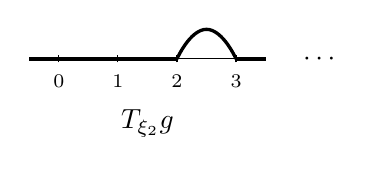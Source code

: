 \begin{tikzpicture}[scale=0.75]
  \pgfmathsetmacro{\xO}{2}
  \draw (-.5,0)--(3.5,0);
%  \draw (0,0)--(0,.6);

  \draw[very thick] plot[smooth,tension=1]
  coordinates{({\xO},0) ({.5+\xO}, .5) ({1+\xO},0)};
  \draw[very thick] (-0.5,0)--(\xO,0);
  \draw[very thick] ({\xO+1},0)--(3.5,0);


  \foreach \x in {0, 1, 2, 3}{
               \draw[thin] (\x,-0.06)--(\x,0.06);
               \draw (\x, -0.1) node[below] {\scriptsize $\x$};
};
  \draw (1.5,-0.7) node[below] {$T_{\xi_2}g$};
  \draw (3.5,0) node[right] {$\quad\cdots$};

%  \foreach \x in {0.5}{
%               \draw[thin] (-.025,\x)--(0.025,\x);
%};

%  \draw (0,-.025) node[below] {$0$};
%  \draw (.5,-.025) node[below] {$\frac{1}{2}$};
%  \draw (1,-.025) node[below] {$1$};
%  \draw (1.5,-.025) node[below] {$\frac{3}{2}$};
%  \draw (2,-.025) node[below] {$2$};
%  \draw (-.025,.5) node[left] {$\frac{1}{2}$};
%  \draw (-.025,1) node[left] {$1$};
\end{tikzpicture}
